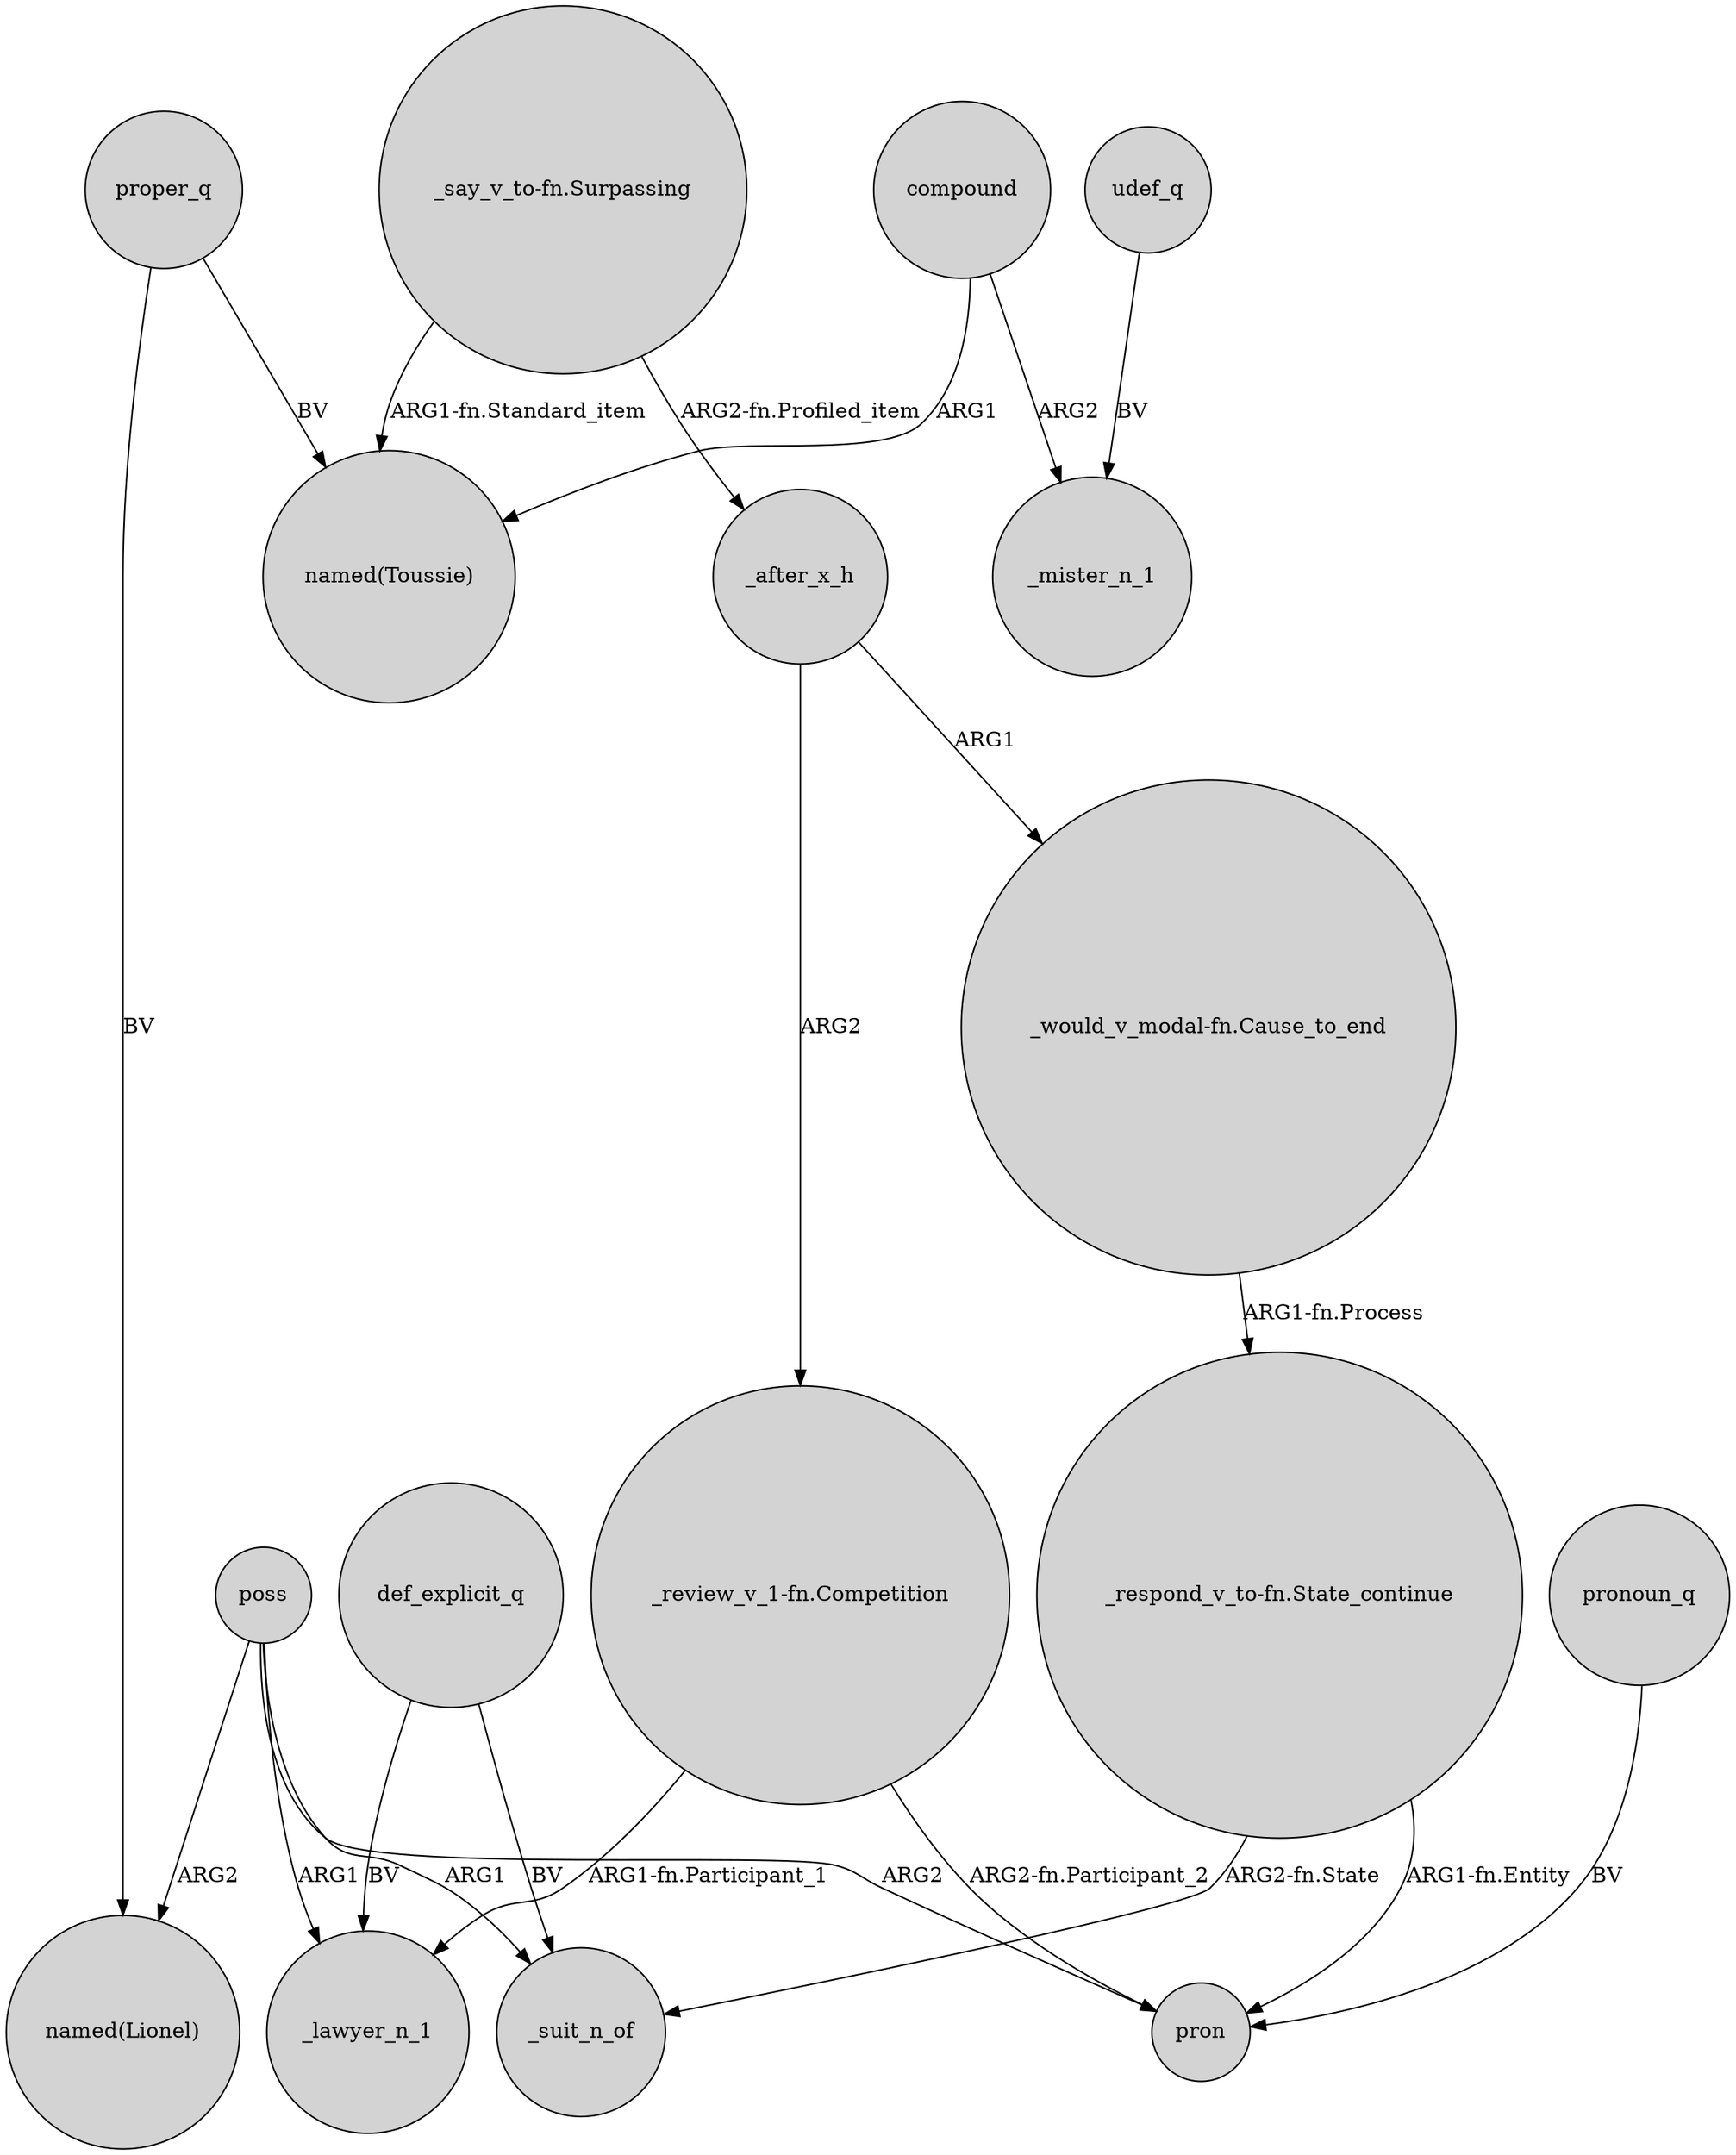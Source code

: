 digraph {
	node [shape=circle style=filled]
	poss -> "named(Lionel)" [label=ARG2]
	poss -> _suit_n_of [label=ARG1]
	compound -> _mister_n_1 [label=ARG2]
	"_say_v_to-fn.Surpassing" -> "named(Toussie)" [label="ARG1-fn.Standard_item"]
	poss -> _lawyer_n_1 [label=ARG1]
	"_respond_v_to-fn.State_continue" -> pron [label="ARG1-fn.Entity"]
	compound -> "named(Toussie)" [label=ARG1]
	"_would_v_modal-fn.Cause_to_end" -> "_respond_v_to-fn.State_continue" [label="ARG1-fn.Process"]
	udef_q -> _mister_n_1 [label=BV]
	proper_q -> "named(Lionel)" [label=BV]
	_after_x_h -> "_would_v_modal-fn.Cause_to_end" [label=ARG1]
	pronoun_q -> pron [label=BV]
	"_respond_v_to-fn.State_continue" -> _suit_n_of [label="ARG2-fn.State"]
	poss -> pron [label=ARG2]
	_after_x_h -> "_review_v_1-fn.Competition" [label=ARG2]
	proper_q -> "named(Toussie)" [label=BV]
	def_explicit_q -> _suit_n_of [label=BV]
	"_say_v_to-fn.Surpassing" -> _after_x_h [label="ARG2-fn.Profiled_item"]
	def_explicit_q -> _lawyer_n_1 [label=BV]
	"_review_v_1-fn.Competition" -> pron [label="ARG2-fn.Participant_2"]
	"_review_v_1-fn.Competition" -> _lawyer_n_1 [label="ARG1-fn.Participant_1"]
}
